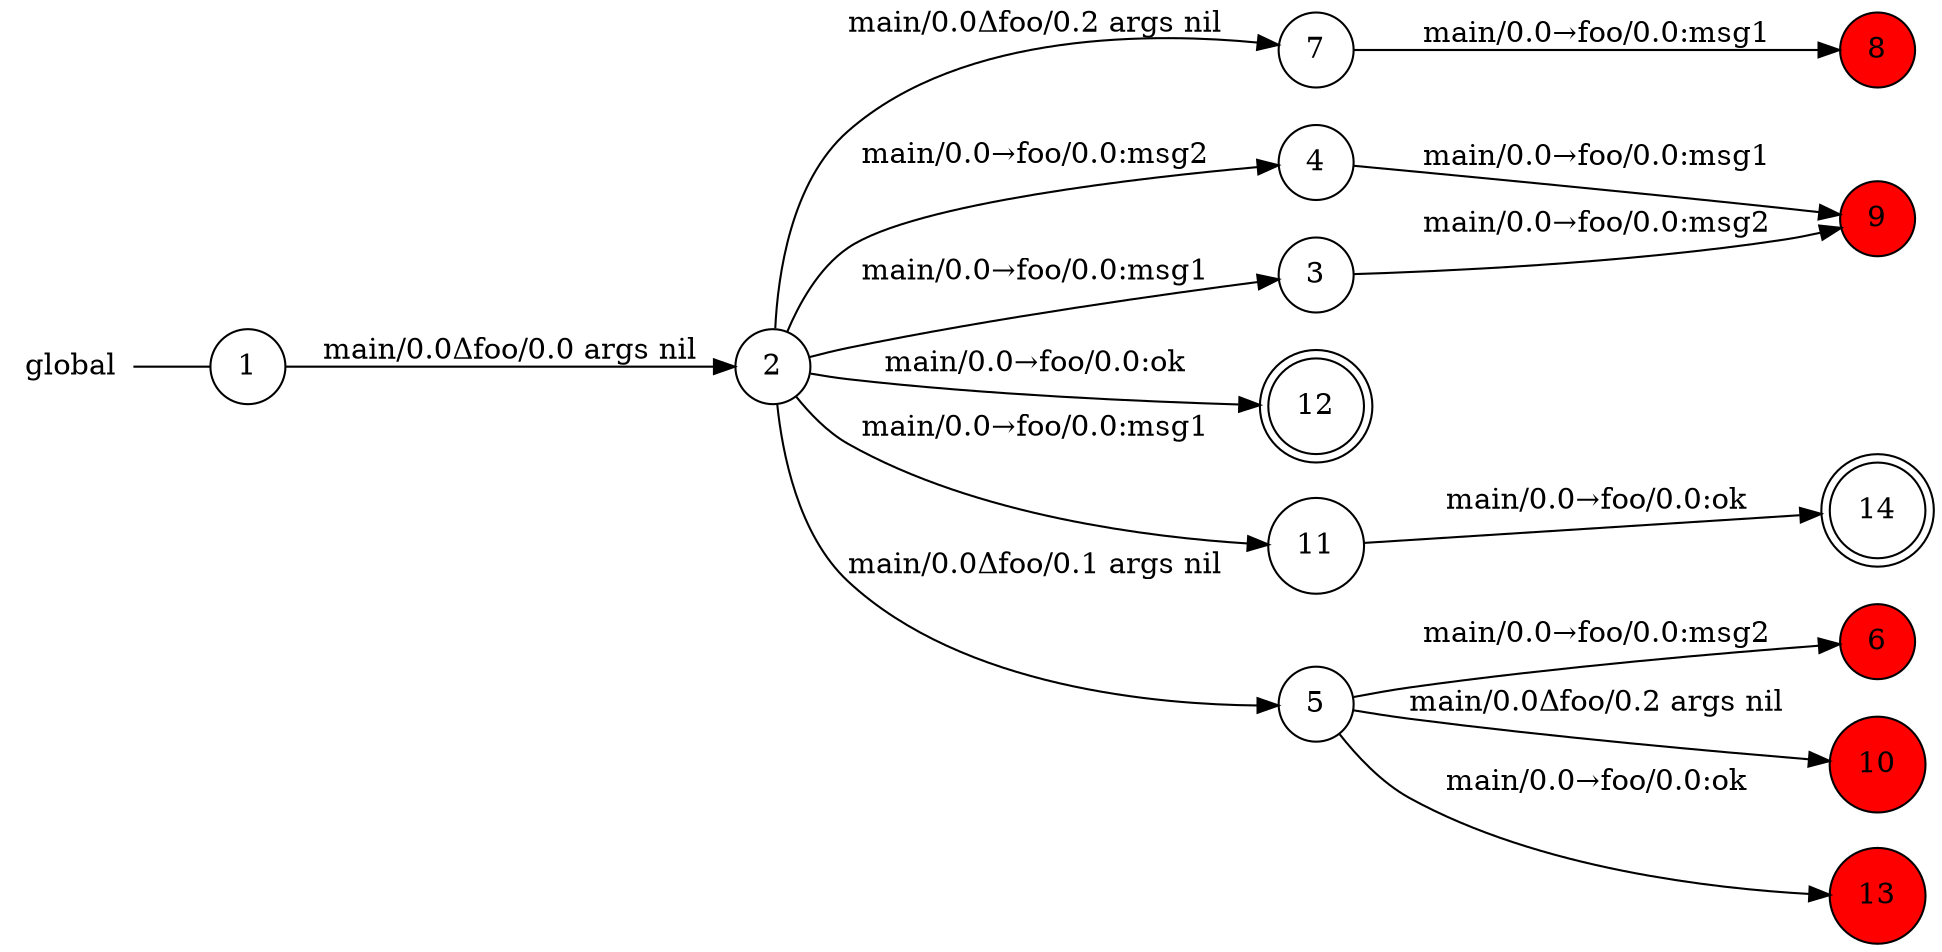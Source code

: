 digraph global {
	rankdir="LR";
	n_0 [label="global", shape="plaintext"];
	n_1 [id="14", shape=doublecircle, label="14"];
	n_2 [id="9", shape=circle, label="9", fillcolor="#FF0000FF", style=filled];
	n_3 [id="8", shape=circle, label="8", fillcolor="#FF0000FF", style=filled];
	n_4 [id="1", shape=circle, label="1"];
	n_0 -> n_4 [arrowhead=none];
	n_5 [id="7", shape=circle, label="7"];
	n_6 [id="4", shape=circle, label="4"];
	n_7 [id="6", shape=circle, label="6", fillcolor="#FF0000FF", style=filled];
	n_8 [id="3", shape=circle, label="3"];
	n_9 [id="12", shape=doublecircle, label="12"];
	n_10 [id="2", shape=circle, label="2"];
	n_11 [id="11", shape=circle, label="11"];
	n_12 [id="10", shape=circle, label="10", fillcolor="#FF0000FF", style=filled];
	n_13 [id="13", shape=circle, label="13", fillcolor="#FF0000FF", style=filled];
	n_14 [id="5", shape=circle, label="5"];

	n_11 -> n_1 [id="[$e|13]", label="main/0.0→foo/0.0:ok"];
	n_14 -> n_7 [id="[$e|4]", label="main/0.0→foo/0.0:msg2"];
	n_14 -> n_12 [id="[$e|9]", label="main/0.0Δfoo/0.2 args nil"];
	n_10 -> n_11 [id="[$e|10]", label="main/0.0→foo/0.0:msg1"];
	n_10 -> n_5 [id="[$e|5]", label="main/0.0Δfoo/0.2 args nil"];
	n_5 -> n_3 [id="[$e|6]", label="main/0.0→foo/0.0:msg1"];
	n_10 -> n_9 [id="[$e|11]", label="main/0.0→foo/0.0:ok"];
	n_8 -> n_2 [id="[$e|7]", label="main/0.0→foo/0.0:msg2"];
	n_6 -> n_2 [id="[$e|8]", label="main/0.0→foo/0.0:msg1"];
	n_14 -> n_13 [id="[$e|12]", label="main/0.0→foo/0.0:ok"];
	n_4 -> n_10 [id="[$e|0]", label="main/0.0Δfoo/0.0 args nil"];
	n_10 -> n_14 [id="[$e|3]", label="main/0.0Δfoo/0.1 args nil"];
	n_10 -> n_8 [id="[$e|1]", label="main/0.0→foo/0.0:msg1"];
	n_10 -> n_6 [id="[$e|2]", label="main/0.0→foo/0.0:msg2"];
}
